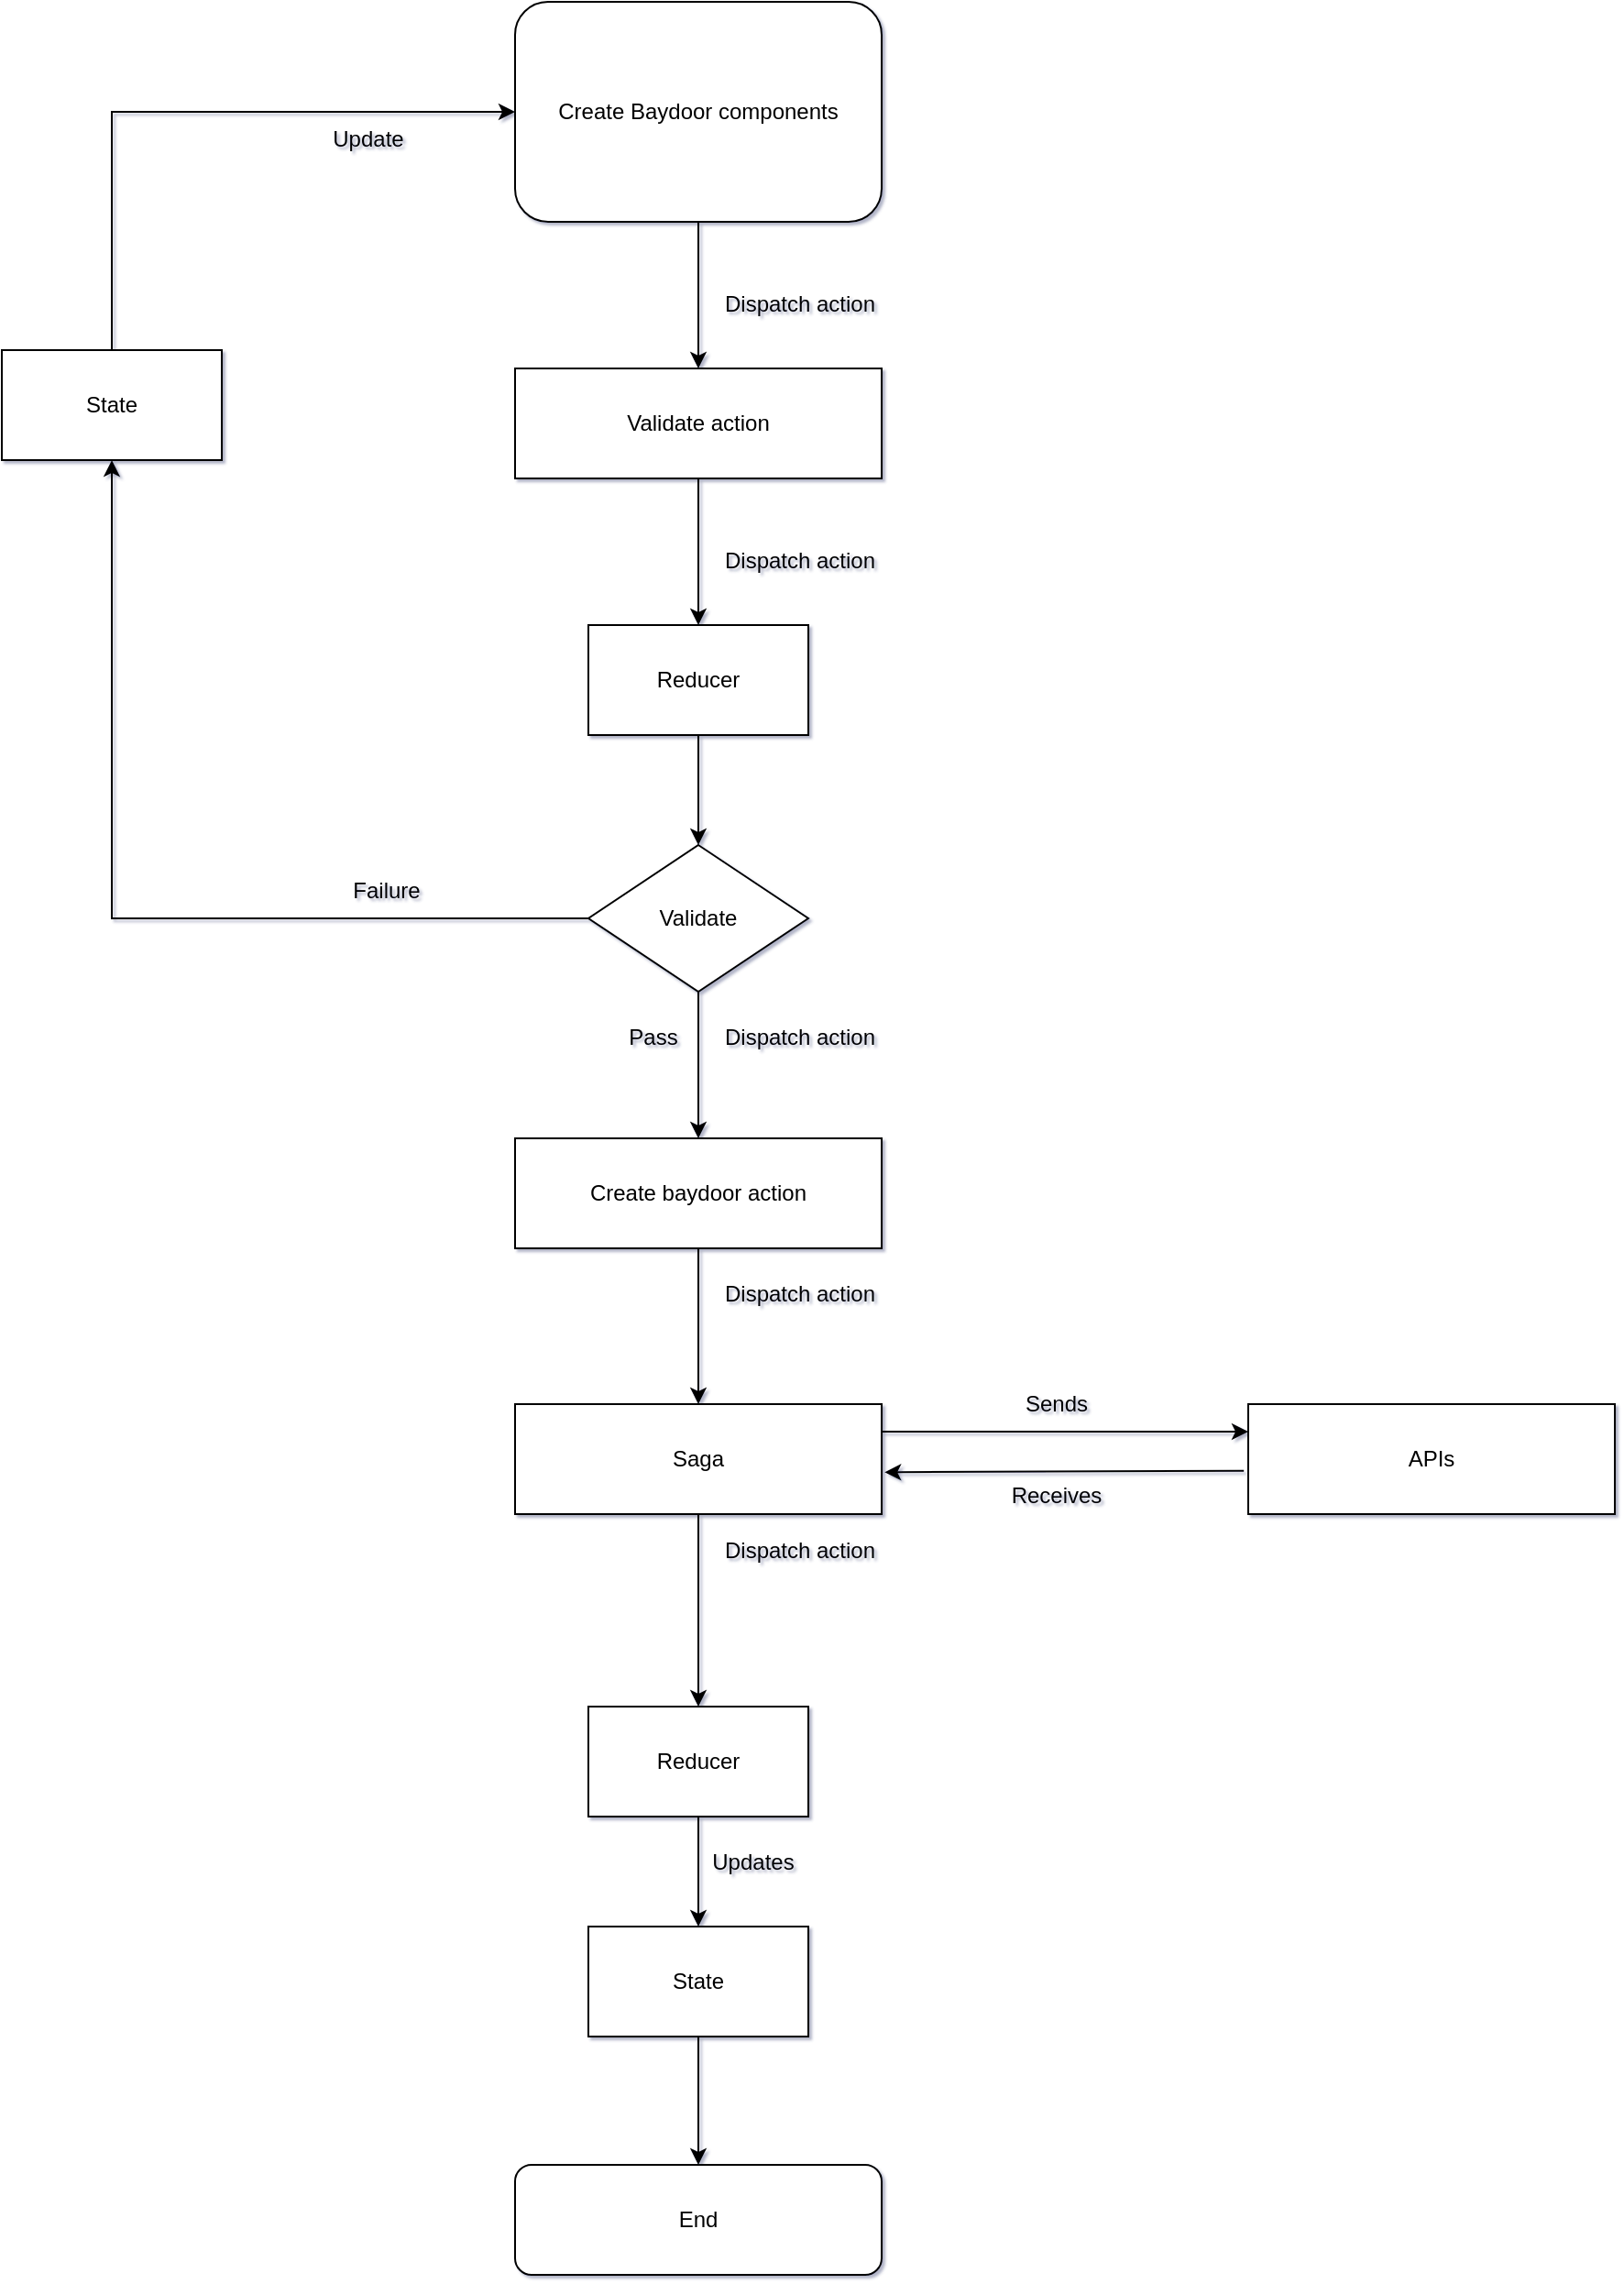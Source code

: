 <mxfile version="20.2.8" type="github">
  <diagram id="InsBf3LnIZB6c3mvLVU5" name="Page-1">
    <mxGraphModel dx="2272" dy="794" grid="1" gridSize="10" guides="1" tooltips="1" connect="1" arrows="1" fold="1" page="1" pageScale="1" pageWidth="850" pageHeight="1100" background="none" math="0" shadow="1">
      <root>
        <mxCell id="0" />
        <mxCell id="1" parent="0" />
        <mxCell id="cI3UI6zpWy_nIIPgi9iC-8" style="edgeStyle=orthogonalEdgeStyle;rounded=0;orthogonalLoop=1;jettySize=auto;html=1;entryX=0.5;entryY=0;entryDx=0;entryDy=0;" parent="1" source="d7sLVXipK0veU-5f7pIK-2" target="cI3UI6zpWy_nIIPgi9iC-7" edge="1">
          <mxGeometry relative="1" as="geometry" />
        </mxCell>
        <mxCell id="d7sLVXipK0veU-5f7pIK-2" value="Create Baydoor components" style="whiteSpace=wrap;html=1;rounded=1;" parent="1" vertex="1">
          <mxGeometry x="160" y="60" width="200" height="120" as="geometry" />
        </mxCell>
        <mxCell id="d7sLVXipK0veU-5f7pIK-3" value="Validate" style="rhombus;whiteSpace=wrap;html=1;" parent="1" vertex="1">
          <mxGeometry x="200" y="520" width="120" height="80" as="geometry" />
        </mxCell>
        <mxCell id="d7sLVXipK0veU-5f7pIK-8" value="Saga" style="rounded=0;whiteSpace=wrap;html=1;" parent="1" vertex="1">
          <mxGeometry x="160" y="825" width="200" height="60" as="geometry" />
        </mxCell>
        <mxCell id="d7sLVXipK0veU-5f7pIK-9" value="Pass" style="text;html=1;align=center;verticalAlign=middle;resizable=0;points=[];autosize=1;strokeColor=none;fillColor=none;" parent="1" vertex="1">
          <mxGeometry x="210" y="610" width="50" height="30" as="geometry" />
        </mxCell>
        <mxCell id="d7sLVXipK0veU-5f7pIK-10" value="APIs" style="rounded=0;whiteSpace=wrap;html=1;" parent="1" vertex="1">
          <mxGeometry x="560" y="825" width="200" height="60" as="geometry" />
        </mxCell>
        <mxCell id="d7sLVXipK0veU-5f7pIK-11" value="" style="endArrow=classic;html=1;rounded=0;exitX=1;exitY=0.25;exitDx=0;exitDy=0;entryX=0;entryY=0.25;entryDx=0;entryDy=0;" parent="1" source="d7sLVXipK0veU-5f7pIK-8" target="d7sLVXipK0veU-5f7pIK-10" edge="1">
          <mxGeometry width="50" height="50" relative="1" as="geometry">
            <mxPoint x="240" y="790" as="sourcePoint" />
            <mxPoint x="290" y="740" as="targetPoint" />
          </mxGeometry>
        </mxCell>
        <mxCell id="d7sLVXipK0veU-5f7pIK-12" value="" style="endArrow=classic;html=1;rounded=0;exitX=-0.012;exitY=0.606;exitDx=0;exitDy=0;exitPerimeter=0;entryX=1.008;entryY=0.619;entryDx=0;entryDy=0;entryPerimeter=0;" parent="1" source="d7sLVXipK0veU-5f7pIK-10" target="d7sLVXipK0veU-5f7pIK-8" edge="1">
          <mxGeometry width="50" height="50" relative="1" as="geometry">
            <mxPoint x="240" y="790" as="sourcePoint" />
            <mxPoint x="290" y="740" as="targetPoint" />
          </mxGeometry>
        </mxCell>
        <mxCell id="d7sLVXipK0veU-5f7pIK-13" value="Sends" style="text;html=1;align=center;verticalAlign=middle;resizable=0;points=[];autosize=1;strokeColor=none;fillColor=none;rotation=0;" parent="1" vertex="1">
          <mxGeometry x="425" y="810" width="60" height="30" as="geometry" />
        </mxCell>
        <mxCell id="d7sLVXipK0veU-5f7pIK-14" value="Receives" style="text;html=1;align=center;verticalAlign=middle;resizable=0;points=[];autosize=1;strokeColor=none;fillColor=none;" parent="1" vertex="1">
          <mxGeometry x="420" y="860" width="70" height="30" as="geometry" />
        </mxCell>
        <mxCell id="d7sLVXipK0veU-5f7pIK-15" value="Dispatch action" style="text;html=1;align=center;verticalAlign=middle;resizable=0;points=[];autosize=1;strokeColor=none;fillColor=none;" parent="1" vertex="1">
          <mxGeometry x="260" y="610" width="110" height="30" as="geometry" />
        </mxCell>
        <mxCell id="d7sLVXipK0veU-5f7pIK-16" style="edgeStyle=orthogonalEdgeStyle;rounded=0;orthogonalLoop=1;jettySize=auto;html=1;exitX=0.5;exitY=1;exitDx=0;exitDy=0;entryX=0.5;entryY=0;entryDx=0;entryDy=0;" parent="1" source="d7sLVXipK0veU-5f7pIK-20" target="d7sLVXipK0veU-5f7pIK-24" edge="1">
          <mxGeometry relative="1" as="geometry">
            <mxPoint x="260" y="1170.0" as="sourcePoint" />
          </mxGeometry>
        </mxCell>
        <mxCell id="d7sLVXipK0veU-5f7pIK-18" style="edgeStyle=orthogonalEdgeStyle;rounded=0;orthogonalLoop=1;jettySize=auto;html=1;exitX=0.5;exitY=1;exitDx=0;exitDy=0;entryX=0.5;entryY=0;entryDx=0;entryDy=0;" parent="1" source="d7sLVXipK0veU-5f7pIK-19" target="d7sLVXipK0veU-5f7pIK-20" edge="1">
          <mxGeometry relative="1" as="geometry" />
        </mxCell>
        <mxCell id="d7sLVXipK0veU-5f7pIK-19" value="Reducer" style="rounded=0;whiteSpace=wrap;html=1;" parent="1" vertex="1">
          <mxGeometry x="200" y="990" width="120" height="60" as="geometry" />
        </mxCell>
        <mxCell id="d7sLVXipK0veU-5f7pIK-20" value="State" style="rounded=0;whiteSpace=wrap;html=1;" parent="1" vertex="1">
          <mxGeometry x="200" y="1110" width="120" height="60" as="geometry" />
        </mxCell>
        <mxCell id="d7sLVXipK0veU-5f7pIK-22" value="" style="endArrow=classic;html=1;rounded=0;exitX=0.5;exitY=1;exitDx=0;exitDy=0;" parent="1" source="d7sLVXipK0veU-5f7pIK-8" target="d7sLVXipK0veU-5f7pIK-19" edge="1">
          <mxGeometry width="50" height="50" relative="1" as="geometry">
            <mxPoint x="240" y="990" as="sourcePoint" />
            <mxPoint x="290" y="940" as="targetPoint" />
          </mxGeometry>
        </mxCell>
        <mxCell id="d7sLVXipK0veU-5f7pIK-23" value="Updates" style="text;html=1;strokeColor=none;fillColor=none;align=center;verticalAlign=middle;whiteSpace=wrap;rounded=0;" parent="1" vertex="1">
          <mxGeometry x="260" y="1060" width="60" height="30" as="geometry" />
        </mxCell>
        <mxCell id="d7sLVXipK0veU-5f7pIK-24" value="End" style="rounded=1;whiteSpace=wrap;html=1;glass=0;sketch=0;" parent="1" vertex="1">
          <mxGeometry x="160" y="1240" width="200" height="60" as="geometry" />
        </mxCell>
        <mxCell id="d7sLVXipK0veU-5f7pIK-25" value="Dispatch action" style="text;html=1;align=center;verticalAlign=middle;resizable=0;points=[];autosize=1;strokeColor=none;fillColor=none;" parent="1" vertex="1">
          <mxGeometry x="260" y="890" width="110" height="30" as="geometry" />
        </mxCell>
        <mxCell id="d7sLVXipK0veU-5f7pIK-26" style="edgeStyle=orthogonalEdgeStyle;rounded=0;orthogonalLoop=1;jettySize=auto;html=1;entryX=0.5;entryY=0;entryDx=0;entryDy=0;" parent="1" source="d7sLVXipK0veU-5f7pIK-27" target="d7sLVXipK0veU-5f7pIK-8" edge="1">
          <mxGeometry relative="1" as="geometry" />
        </mxCell>
        <mxCell id="d7sLVXipK0veU-5f7pIK-27" value="Create baydoor action" style="rounded=0;whiteSpace=wrap;html=1;" parent="1" vertex="1">
          <mxGeometry x="160" y="680" width="200" height="60" as="geometry" />
        </mxCell>
        <mxCell id="d7sLVXipK0veU-5f7pIK-28" value="" style="endArrow=classic;html=1;rounded=0;exitX=0.5;exitY=1;exitDx=0;exitDy=0;" parent="1" source="d7sLVXipK0veU-5f7pIK-3" target="d7sLVXipK0veU-5f7pIK-27" edge="1">
          <mxGeometry width="50" height="50" relative="1" as="geometry">
            <mxPoint x="170" y="810" as="sourcePoint" />
            <mxPoint x="220" y="760" as="targetPoint" />
          </mxGeometry>
        </mxCell>
        <mxCell id="d7sLVXipK0veU-5f7pIK-29" value="Dispatch action" style="text;html=1;align=center;verticalAlign=middle;resizable=0;points=[];autosize=1;strokeColor=none;fillColor=none;" parent="1" vertex="1">
          <mxGeometry x="260" y="750" width="110" height="30" as="geometry" />
        </mxCell>
        <mxCell id="cI3UI6zpWy_nIIPgi9iC-31" style="edgeStyle=orthogonalEdgeStyle;rounded=0;orthogonalLoop=1;jettySize=auto;html=1;" parent="1" source="cI3UI6zpWy_nIIPgi9iC-7" target="cI3UI6zpWy_nIIPgi9iC-20" edge="1">
          <mxGeometry relative="1" as="geometry" />
        </mxCell>
        <mxCell id="cI3UI6zpWy_nIIPgi9iC-7" value="Validate action" style="rounded=0;whiteSpace=wrap;html=1;" parent="1" vertex="1">
          <mxGeometry x="160" y="260" width="200" height="60" as="geometry" />
        </mxCell>
        <mxCell id="cI3UI6zpWy_nIIPgi9iC-10" value="Dispatch action" style="text;html=1;align=center;verticalAlign=middle;resizable=0;points=[];autosize=1;strokeColor=none;fillColor=none;" parent="1" vertex="1">
          <mxGeometry x="260" y="210" width="110" height="30" as="geometry" />
        </mxCell>
        <mxCell id="cI3UI6zpWy_nIIPgi9iC-32" style="edgeStyle=orthogonalEdgeStyle;rounded=0;orthogonalLoop=1;jettySize=auto;html=1;entryX=0.5;entryY=0;entryDx=0;entryDy=0;" parent="1" source="cI3UI6zpWy_nIIPgi9iC-20" target="d7sLVXipK0veU-5f7pIK-3" edge="1">
          <mxGeometry relative="1" as="geometry" />
        </mxCell>
        <mxCell id="cI3UI6zpWy_nIIPgi9iC-35" style="edgeStyle=orthogonalEdgeStyle;rounded=0;orthogonalLoop=1;jettySize=auto;html=1;entryX=0.5;entryY=1;entryDx=0;entryDy=0;exitX=0;exitY=0.5;exitDx=0;exitDy=0;" parent="1" source="d7sLVXipK0veU-5f7pIK-3" target="cI3UI6zpWy_nIIPgi9iC-34" edge="1">
          <mxGeometry relative="1" as="geometry" />
        </mxCell>
        <mxCell id="cI3UI6zpWy_nIIPgi9iC-20" value="Reducer" style="rounded=0;whiteSpace=wrap;html=1;" parent="1" vertex="1">
          <mxGeometry x="200" y="400" width="120" height="60" as="geometry" />
        </mxCell>
        <mxCell id="cI3UI6zpWy_nIIPgi9iC-33" value="Dispatch action" style="text;html=1;align=center;verticalAlign=middle;resizable=0;points=[];autosize=1;strokeColor=none;fillColor=none;" parent="1" vertex="1">
          <mxGeometry x="260" y="350" width="110" height="30" as="geometry" />
        </mxCell>
        <mxCell id="cI3UI6zpWy_nIIPgi9iC-36" style="edgeStyle=orthogonalEdgeStyle;rounded=0;orthogonalLoop=1;jettySize=auto;html=1;entryX=0;entryY=0.5;entryDx=0;entryDy=0;" parent="1" source="cI3UI6zpWy_nIIPgi9iC-34" target="d7sLVXipK0veU-5f7pIK-2" edge="1">
          <mxGeometry relative="1" as="geometry">
            <Array as="points">
              <mxPoint x="-60" y="120" />
            </Array>
          </mxGeometry>
        </mxCell>
        <mxCell id="cI3UI6zpWy_nIIPgi9iC-34" value="State" style="rounded=0;whiteSpace=wrap;html=1;glass=0;sketch=0;" parent="1" vertex="1">
          <mxGeometry x="-120" y="250" width="120" height="60" as="geometry" />
        </mxCell>
        <mxCell id="cI3UI6zpWy_nIIPgi9iC-38" value="Update" style="text;html=1;strokeColor=none;fillColor=none;align=center;verticalAlign=middle;whiteSpace=wrap;rounded=0;glass=0;sketch=0;" parent="1" vertex="1">
          <mxGeometry x="50" y="120" width="60" height="30" as="geometry" />
        </mxCell>
        <mxCell id="z3a_T3RLIrTRPLLdbGQa-1" value="Failure" style="text;html=1;strokeColor=none;fillColor=none;align=center;verticalAlign=middle;whiteSpace=wrap;rounded=0;glass=0;sketch=0;" vertex="1" parent="1">
          <mxGeometry x="60" y="530" width="60" height="30" as="geometry" />
        </mxCell>
      </root>
    </mxGraphModel>
  </diagram>
</mxfile>
